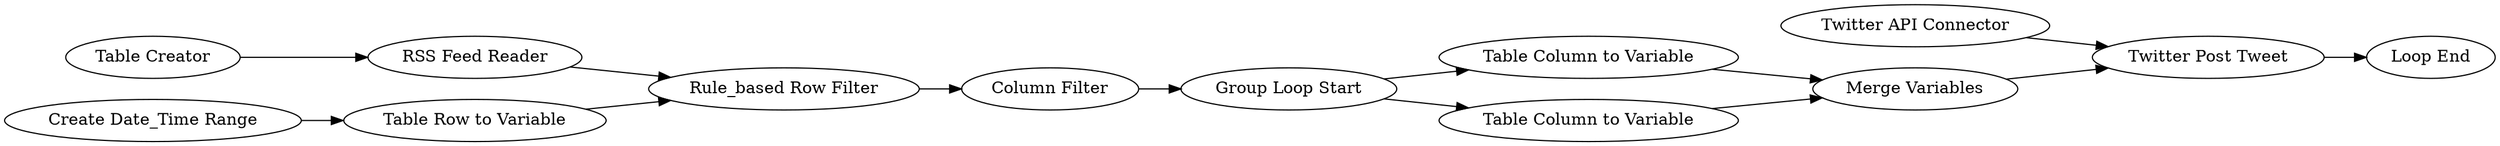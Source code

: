 digraph {
	1022 -> 1030
	1030 -> 1027
	2 -> 1
	1030 -> 1028
	38 -> 1031
	1026 -> 1022
	1 -> 1026
	11 -> 1026
	1027 -> 1025
	1025 -> 38
	10 -> 11
	37 -> 38
	1028 -> 1025
	1030 [label="Group Loop Start"]
	1028 [label="Table Column to Variable"]
	1 [label="RSS Feed Reader"]
	1022 [label="Column Filter"]
	38 [label="Twitter Post Tweet"]
	1026 [label="Rule_based Row Filter"]
	11 [label="Table Row to Variable"]
	1025 [label="Merge Variables"]
	1027 [label="Table Column to Variable"]
	37 [label="Twitter API Connector"]
	2 [label="Table Creator"]
	10 [label="Create Date_Time Range"]
	1031 [label="Loop End"]
	rankdir=LR
}
